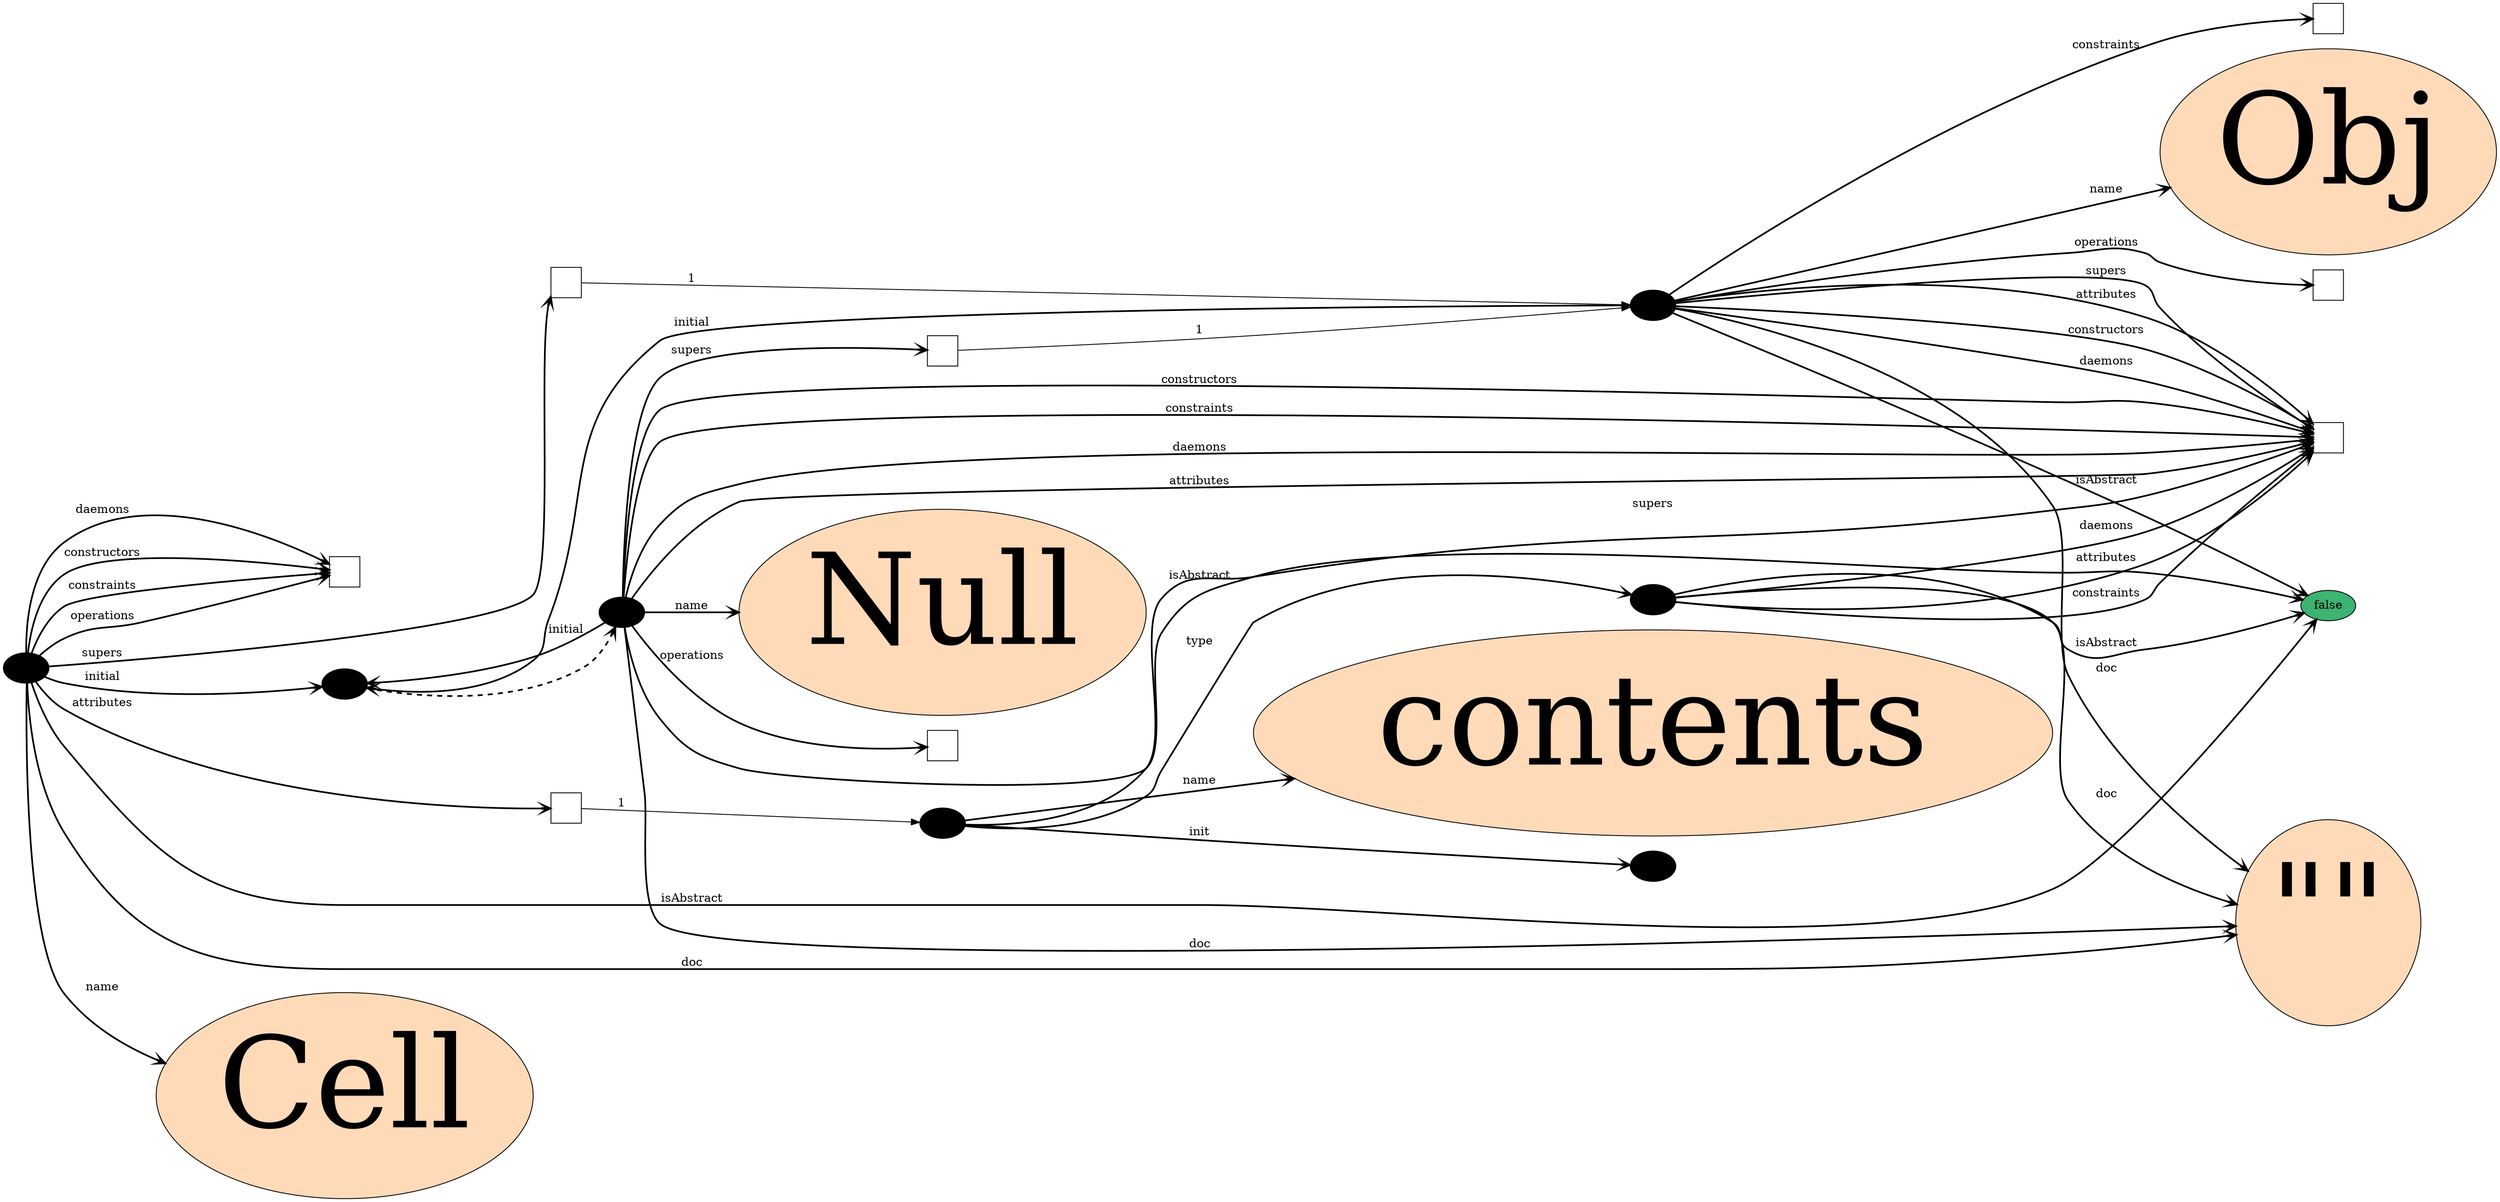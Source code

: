 digraph {
  rankdir="LR"
0[style=filled,fillcolor=black];
1[label="",shape=square];
2[label=false,style=filled fillcolor="#3CB371"];
3[label="",shape=square];
4[style=filled,fillcolor=black];
5[label=<<font point-size="150">contents</font>>,style=filled fillcolor="#FFDAB9"];
6[style=filled,fillcolor=black];
8[label="",shape=square];
15[style=filled,fillcolor=black];
19[style=filled,fillcolor=black];
20[style=filled,fillcolor=black];
21[label=<<font point-size="150">Null</font>>,style=filled fillcolor="#FFDAB9"];
22[label="",shape=square];
24[label="",shape=square];
14[label=<<font point-size="150">""</font>>,style=filled fillcolor="#FFDAB9"];
26[label="",shape=square];
25[style=filled,fillcolor=black];
27[label="",shape=square];
30[label=<<font point-size="150">Obj</font>>,style=filled fillcolor="#FFDAB9"];
31[label="",shape=square];
44[label=<<font point-size="150">Cell</font>>,style=filled fillcolor="#FFDAB9"];
0 -> 1[penwidth="2" arrowhead=vee label=daemons];
0 -> 2[penwidth="2" arrowhead=vee label=isAbstract];
0 -> 1[penwidth="2" arrowhead=vee label=constructors];
4 -> 5[penwidth="2" arrowhead=vee label=name];
6 -> 8[penwidth="2" arrowhead=vee label=attributes];
6 -> 8[penwidth="2" arrowhead=vee label=constraints];
6 -> 8[penwidth="2" arrowhead=vee label=daemons];
6 -> 2[penwidth="2" arrowhead=vee label=isAbstract];
6 -> 14[penwidth="2" arrowhead=vee label=doc];
4 -> 6[penwidth="2" arrowhead=vee label=type];
4 -> 8[penwidth="2" arrowhead=vee label=supers];
4 -> 15[penwidth="2" arrowhead=vee label=init];
3 -> 4[label=1];
0 -> 3[penwidth="2" arrowhead=vee label=attributes];
19 -> 20[penwidth="2" style=dashed arrowhead=vee];
20 -> 8[penwidth="2" arrowhead=vee label=attributes];
20 -> 8[penwidth="2" arrowhead=vee label=constructors];
20 -> 8[penwidth="2" arrowhead=vee label=constraints];
20 -> 8[penwidth="2" arrowhead=vee label=daemons];
20 -> 19[penwidth="2" arrowhead=vee label=initial];
20 -> 2[penwidth="2" arrowhead=vee label=isAbstract];
20 -> 21[penwidth="2" arrowhead=vee label=name];
20 -> 22[penwidth="2" arrowhead=vee label=operations];
24 -> 25[label=1];
20 -> 24[penwidth="2" arrowhead=vee label=supers];
20 -> 14[penwidth="2" arrowhead=vee label=doc];
0 -> 19[penwidth="2" arrowhead=vee label=initial];
0 -> 1[penwidth="2" arrowhead=vee label=constraints];
0 -> 1[penwidth="2" arrowhead=vee label=operations];
25 -> 8[penwidth="2" arrowhead=vee label=attributes];
25 -> 8[penwidth="2" arrowhead=vee label=constructors];
25 -> 27[penwidth="2" arrowhead=vee label=constraints];
25 -> 8[penwidth="2" arrowhead=vee label=daemons];
25 -> 19[penwidth="2" arrowhead=vee label=initial];
25 -> 2[penwidth="2" arrowhead=vee label=isAbstract];
25 -> 30[penwidth="2" arrowhead=vee label=name];
25 -> 31[penwidth="2" arrowhead=vee label=operations];
25 -> 8[penwidth="2" arrowhead=vee label=supers];
25 -> 14[penwidth="2" arrowhead=vee label=doc];
26 -> 25[label=1];
0 -> 26[penwidth="2" arrowhead=vee label=supers];
0 -> 44[penwidth="2" arrowhead=vee label=name];
0 -> 14[penwidth="2" arrowhead=vee label=doc];
}
